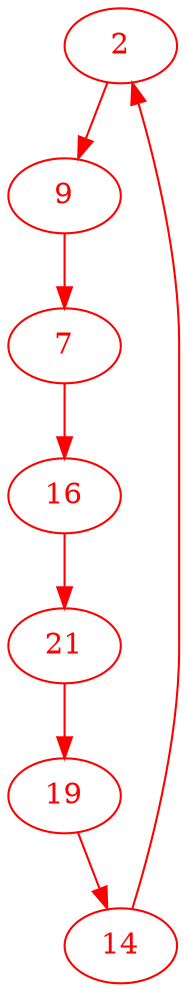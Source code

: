 digraph g{
node [color = red, fontcolor=red]; 2 7 9 14 16 19 21 ;
2 -> 9 [color=red] ;
7 -> 16 [color=red] ;
9 -> 7 [color=red] ;
14 -> 2 [color=red] ;
16 -> 21 [color=red] ;
19 -> 14 [color=red] ;
21 -> 19 [color=red] ;
}
